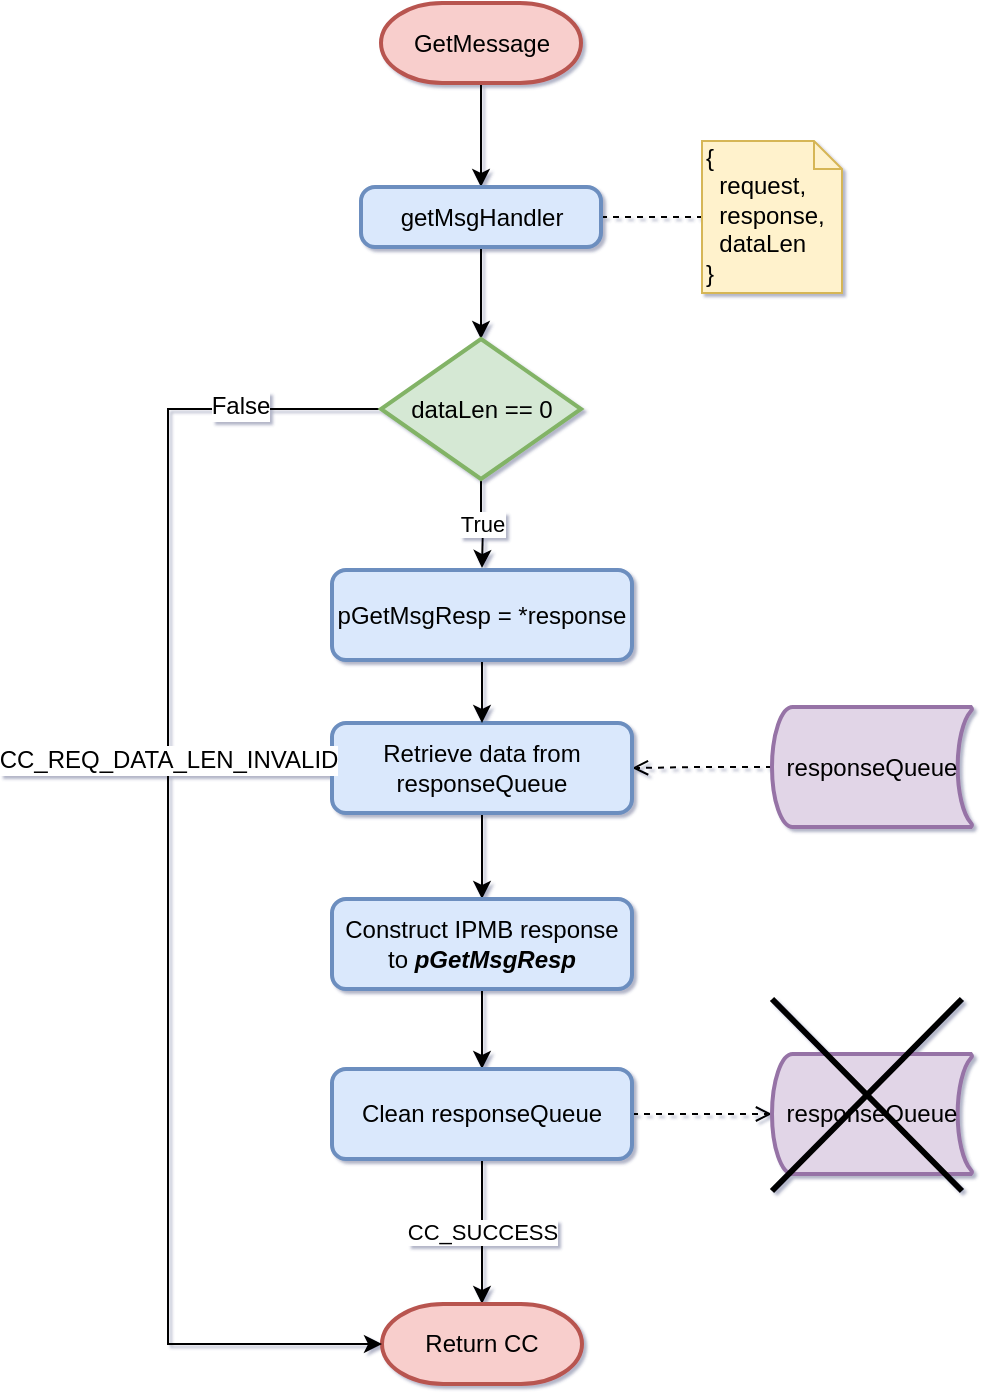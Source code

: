 <mxfile version="11.3.0" type="github" pages="1"><diagram id="384X64KI0oIRqwlb_9xH" name="Page-1"><mxGraphModel dx="854" dy="436" grid="1" gridSize="10" guides="1" tooltips="1" connect="1" arrows="1" fold="1" page="1" pageScale="1" pageWidth="827" pageHeight="1169" background="#ffffff" math="0" shadow="1"><root><mxCell id="0"/><mxCell id="1" parent="0"/><mxCell id="20gl-OEXeyvMv7kmEHS4-4" value="" style="edgeStyle=orthogonalEdgeStyle;rounded=0;orthogonalLoop=1;jettySize=auto;html=1;entryX=0.5;entryY=0;entryDx=0;entryDy=0;" parent="1" source="20gl-OEXeyvMv7kmEHS4-1" target="20gl-OEXeyvMv7kmEHS4-2" edge="1"><mxGeometry relative="1" as="geometry"><mxPoint x="426.5" y="183.5" as="targetPoint"/></mxGeometry></mxCell><mxCell id="20gl-OEXeyvMv7kmEHS4-1" value="GetMessage" style="strokeWidth=2;html=1;shape=mxgraph.flowchart.terminator;whiteSpace=wrap;fillColor=#f8cecc;strokeColor=#b85450;" parent="1" vertex="1"><mxGeometry x="376.5" y="71.5" width="100" height="40" as="geometry"/></mxCell><mxCell id="Ga8dIq-HSr7PfE2hBD69-4" value="" style="edgeStyle=orthogonalEdgeStyle;rounded=0;orthogonalLoop=1;jettySize=auto;html=1;endArrow=none;endFill=0;dashed=1;" parent="1" source="20gl-OEXeyvMv7kmEHS4-2" target="Ga8dIq-HSr7PfE2hBD69-3" edge="1"><mxGeometry relative="1" as="geometry"/></mxCell><mxCell id="Ga8dIq-HSr7PfE2hBD69-7" value="" style="edgeStyle=orthogonalEdgeStyle;rounded=0;orthogonalLoop=1;jettySize=auto;html=1;labelBackgroundColor=#FFFF66;endArrow=classic;endFill=1;fontColor=#000000;entryX=0.5;entryY=0;entryDx=0;entryDy=0;entryPerimeter=0;" parent="1" source="20gl-OEXeyvMv7kmEHS4-2" target="Ga8dIq-HSr7PfE2hBD69-6" edge="1"><mxGeometry relative="1" as="geometry"><mxPoint x="427" y="250" as="targetPoint"/></mxGeometry></mxCell><mxCell id="20gl-OEXeyvMv7kmEHS4-2" value="getMsgHandler" style="rounded=1;whiteSpace=wrap;html=1;absoluteArcSize=1;arcSize=14;strokeWidth=2;fillColor=#dae8fc;strokeColor=#6c8ebf;" parent="1" vertex="1"><mxGeometry x="366.5" y="163.5" width="120" height="30" as="geometry"/></mxCell><mxCell id="20gl-OEXeyvMv7kmEHS4-12" value="" style="edgeStyle=orthogonalEdgeStyle;rounded=0;orthogonalLoop=1;jettySize=auto;html=1;dashed=1;endArrow=open;endFill=0;" parent="1" source="20gl-OEXeyvMv7kmEHS4-7" target="20gl-OEXeyvMv7kmEHS4-10" edge="1"><mxGeometry relative="1" as="geometry"/></mxCell><mxCell id="20gl-OEXeyvMv7kmEHS4-7" value="responseQueue" style="strokeWidth=2;html=1;shape=mxgraph.flowchart.stored_data;whiteSpace=wrap;align=center;fillColor=#e1d5e7;strokeColor=#9673a6;" parent="1" vertex="1"><mxGeometry x="572" y="423.5" width="100" height="60" as="geometry"/></mxCell><mxCell id="20gl-OEXeyvMv7kmEHS4-15" value="" style="edgeStyle=orthogonalEdgeStyle;rounded=0;orthogonalLoop=1;jettySize=auto;html=1;endArrow=classic;endFill=1;" parent="1" source="20gl-OEXeyvMv7kmEHS4-10" target="20gl-OEXeyvMv7kmEHS4-13" edge="1"><mxGeometry relative="1" as="geometry"/></mxCell><mxCell id="20gl-OEXeyvMv7kmEHS4-10" value="Retrieve data from responseQueue" style="rounded=1;whiteSpace=wrap;html=1;absoluteArcSize=1;arcSize=14;strokeWidth=2;fillColor=#dae8fc;strokeColor=#6c8ebf;" parent="1" vertex="1"><mxGeometry x="352" y="431.5" width="150" height="45" as="geometry"/></mxCell><mxCell id="20gl-OEXeyvMv7kmEHS4-17" value="" style="edgeStyle=orthogonalEdgeStyle;rounded=0;orthogonalLoop=1;jettySize=auto;html=1;endArrow=classic;endFill=1;" parent="1" source="20gl-OEXeyvMv7kmEHS4-13" target="20gl-OEXeyvMv7kmEHS4-14" edge="1"><mxGeometry relative="1" as="geometry"/></mxCell><mxCell id="20gl-OEXeyvMv7kmEHS4-13" value="Construct IPMB response to &lt;i&gt;&lt;b&gt;pGetMsgResp&lt;/b&gt;&lt;/i&gt;" style="rounded=1;whiteSpace=wrap;html=1;absoluteArcSize=1;arcSize=14;strokeWidth=2;fillColor=#dae8fc;strokeColor=#6c8ebf;" parent="1" vertex="1"><mxGeometry x="352" y="519.5" width="150" height="45" as="geometry"/></mxCell><mxCell id="20gl-OEXeyvMv7kmEHS4-19" value="" style="edgeStyle=orthogonalEdgeStyle;rounded=0;orthogonalLoop=1;jettySize=auto;html=1;endArrow=open;endFill=0;dashed=1;" parent="1" source="20gl-OEXeyvMv7kmEHS4-14" target="20gl-OEXeyvMv7kmEHS4-18" edge="1"><mxGeometry relative="1" as="geometry"/></mxCell><mxCell id="20gl-OEXeyvMv7kmEHS4-22" value="CC_SUCCESS" style="edgeStyle=orthogonalEdgeStyle;rounded=0;orthogonalLoop=1;jettySize=auto;html=1;endArrow=classic;endFill=1;entryX=0.5;entryY=0;entryDx=0;entryDy=0;entryPerimeter=0;" parent="1" source="20gl-OEXeyvMv7kmEHS4-14" target="20gl-OEXeyvMv7kmEHS4-21" edge="1"><mxGeometry relative="1" as="geometry"><mxPoint x="427" y="699.5" as="targetPoint"/></mxGeometry></mxCell><mxCell id="20gl-OEXeyvMv7kmEHS4-14" value="Clean responseQueue" style="rounded=1;whiteSpace=wrap;html=1;absoluteArcSize=1;arcSize=14;strokeWidth=2;fillColor=#dae8fc;strokeColor=#6c8ebf;" parent="1" vertex="1"><mxGeometry x="352" y="604.5" width="150" height="45" as="geometry"/></mxCell><mxCell id="20gl-OEXeyvMv7kmEHS4-18" value="responseQueue" style="strokeWidth=2;html=1;shape=mxgraph.flowchart.stored_data;whiteSpace=wrap;align=center;fillColor=#e1d5e7;strokeColor=#9673a6;" parent="1" vertex="1"><mxGeometry x="572" y="597" width="100" height="60" as="geometry"/></mxCell><mxCell id="20gl-OEXeyvMv7kmEHS4-20" value="" style="shape=umlDestroy;whiteSpace=wrap;html=1;strokeWidth=3;align=center;" parent="1" vertex="1"><mxGeometry x="572" y="569.5" width="95" height="96" as="geometry"/></mxCell><mxCell id="20gl-OEXeyvMv7kmEHS4-21" value="Return CC" style="strokeWidth=2;html=1;shape=mxgraph.flowchart.terminator;whiteSpace=wrap;fillColor=#f8cecc;strokeColor=#b85450;" parent="1" vertex="1"><mxGeometry x="377" y="722" width="100" height="40" as="geometry"/></mxCell><mxCell id="Ga8dIq-HSr7PfE2hBD69-3" value="{&lt;br&gt;&amp;nbsp; request,&lt;br&gt;&amp;nbsp; response,&lt;br&gt;&amp;nbsp; dataLen&lt;br&gt;}" style="shape=note;whiteSpace=wrap;html=1;size=14;verticalAlign=top;align=left;spacingTop=-6;fillColor=#fff2cc;strokeColor=#d6b656;" parent="1" vertex="1"><mxGeometry x="537" y="140.5" width="70" height="76" as="geometry"/></mxCell><mxCell id="Ga8dIq-HSr7PfE2hBD69-12" value="" style="edgeStyle=orthogonalEdgeStyle;rounded=0;orthogonalLoop=1;jettySize=auto;html=1;labelBackgroundColor=#FFFF66;endArrow=classic;endFill=1;fontColor=#000000;entryX=0;entryY=0.5;entryDx=0;entryDy=0;entryPerimeter=0;exitX=0;exitY=0.5;exitDx=0;exitDy=0;exitPerimeter=0;" parent="1" source="Ga8dIq-HSr7PfE2hBD69-6" target="20gl-OEXeyvMv7kmEHS4-21" edge="1"><mxGeometry relative="1" as="geometry"><mxPoint x="297" y="275" as="targetPoint"/><Array as="points"><mxPoint x="270" y="275"/><mxPoint x="270" y="742"/></Array></mxGeometry></mxCell><mxCell id="Ga8dIq-HSr7PfE2hBD69-13" value="CC_REQ_DATA_LEN_INVALID" style="text;html=1;resizable=0;points=[];align=center;verticalAlign=middle;labelBackgroundColor=#ffffff;fontColor=#000000;" parent="Ga8dIq-HSr7PfE2hBD69-12" vertex="1" connectable="0"><mxGeometry x="-0.312" y="-1" relative="1" as="geometry"><mxPoint x="1" y="47" as="offset"/></mxGeometry></mxCell><mxCell id="Ga8dIq-HSr7PfE2hBD69-15" value="False" style="text;html=1;resizable=0;points=[];align=center;verticalAlign=middle;labelBackgroundColor=#ffffff;fontColor=#000000;" parent="Ga8dIq-HSr7PfE2hBD69-12" vertex="1" connectable="0"><mxGeometry x="-0.786" y="-2" relative="1" as="geometry"><mxPoint x="2" as="offset"/></mxGeometry></mxCell><mxCell id="Ga8dIq-HSr7PfE2hBD69-18" value="True" style="edgeStyle=orthogonalEdgeStyle;rounded=0;orthogonalLoop=1;jettySize=auto;html=1;labelBackgroundColor=#FFFFFF;endArrow=classic;endFill=1;fontColor=#000000;entryX=0.5;entryY=0;entryDx=0;entryDy=0;exitX=0.5;exitY=1;exitDx=0;exitDy=0;exitPerimeter=0;" parent="1" edge="1" source="Ga8dIq-HSr7PfE2hBD69-6"><mxGeometry relative="1" as="geometry"><mxPoint x="427" y="309" as="sourcePoint"/><mxPoint x="427" y="354" as="targetPoint"/></mxGeometry></mxCell><mxCell id="Ga8dIq-HSr7PfE2hBD69-6" value="dataLen == 0" style="strokeWidth=2;html=1;shape=mxgraph.flowchart.decision;whiteSpace=wrap;align=center;fillColor=#d5e8d4;strokeColor=#82b366;" parent="1" vertex="1"><mxGeometry x="376.5" y="239.5" width="100" height="70" as="geometry"/></mxCell><mxCell id="Ga8dIq-HSr7PfE2hBD69-19" value="" style="edgeStyle=orthogonalEdgeStyle;rounded=0;orthogonalLoop=1;jettySize=auto;html=1;labelBackgroundColor=#FFFFFF;endArrow=classic;endFill=1;fontColor=#000000;" parent="1" source="Ga8dIq-HSr7PfE2hBD69-16" target="20gl-OEXeyvMv7kmEHS4-10" edge="1"><mxGeometry relative="1" as="geometry"/></mxCell><mxCell id="Ga8dIq-HSr7PfE2hBD69-16" value="pGetMsgResp = *response" style="rounded=1;whiteSpace=wrap;html=1;absoluteArcSize=1;arcSize=14;strokeWidth=2;fillColor=#dae8fc;strokeColor=#6c8ebf;" parent="1" vertex="1"><mxGeometry x="352" y="355" width="150" height="45" as="geometry"/></mxCell></root></mxGraphModel></diagram></mxfile>